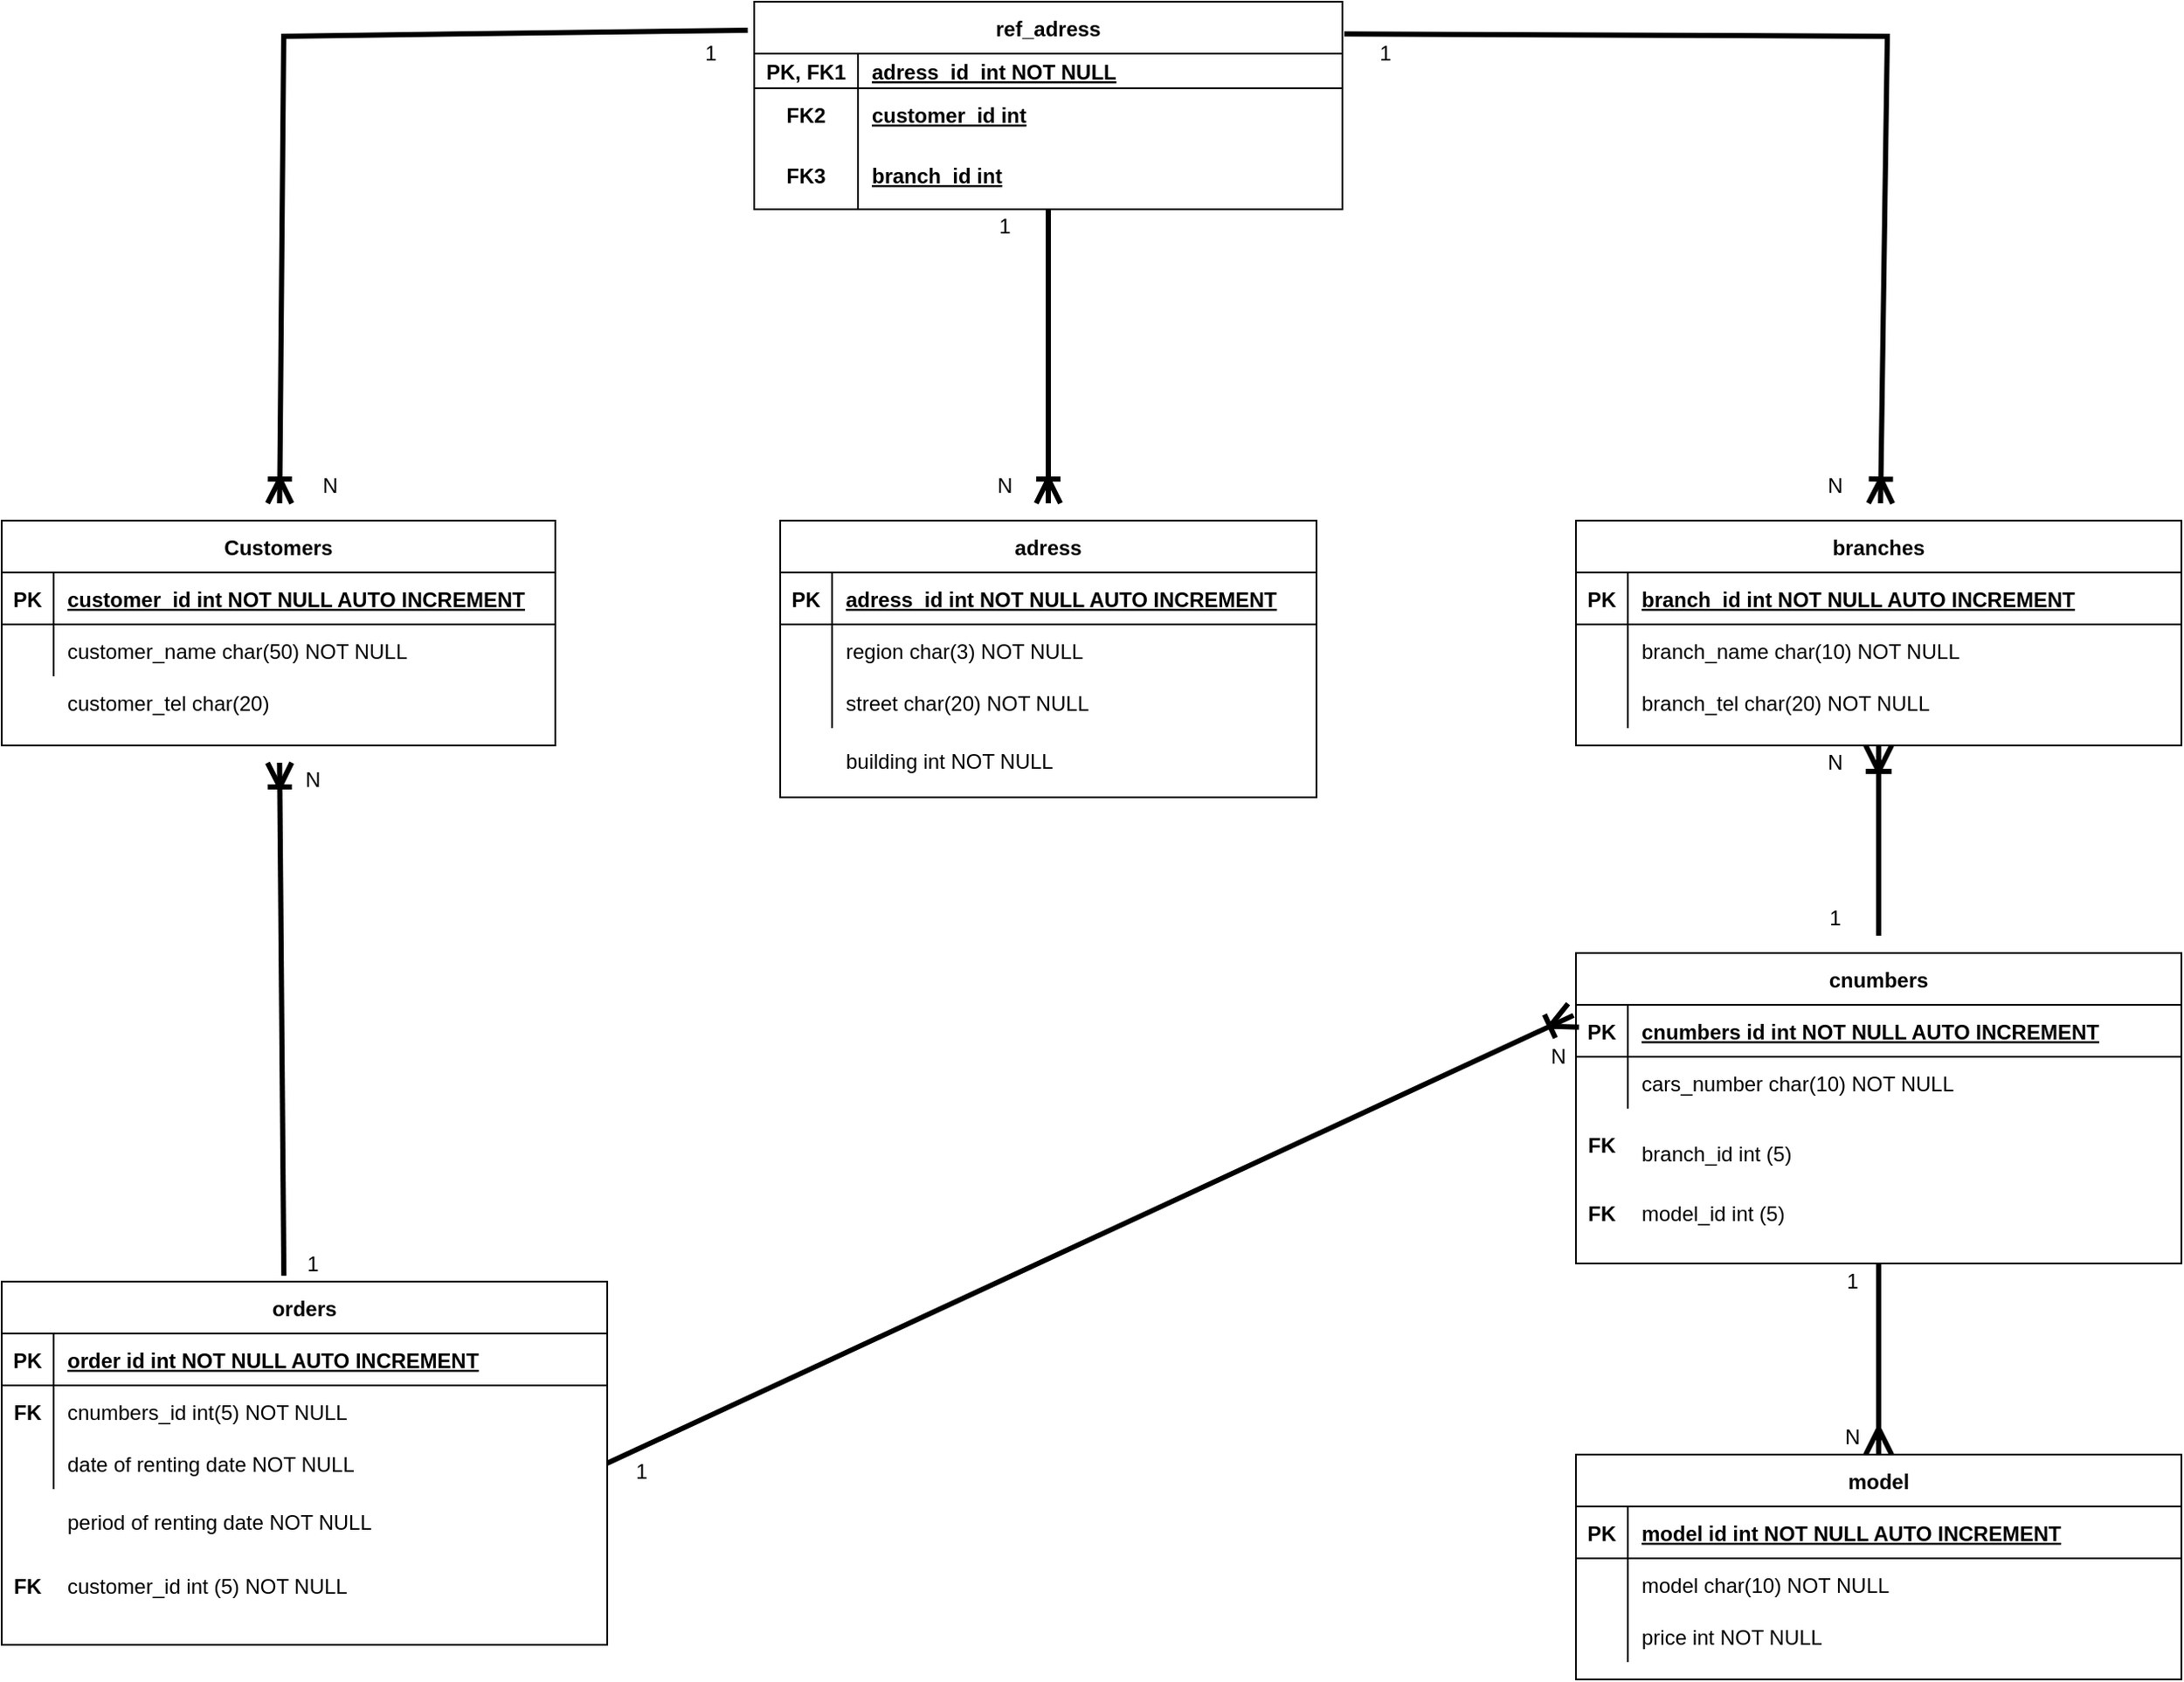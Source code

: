 <mxfile version="14.7.4" type="device"><diagram id="R2lEEEUBdFMjLlhIrx00" name="Page-1"><mxGraphModel dx="1350" dy="774" grid="1" gridSize="10" guides="1" tooltips="1" connect="1" arrows="1" fold="1" page="1" pageScale="1" pageWidth="850" pageHeight="1100" math="0" shadow="0" extFonts="Permanent Marker^https://fonts.googleapis.com/css?family=Permanent+Marker"><root><mxCell id="0"/><mxCell id="1" parent="0"/><mxCell id="mxpgpZhdHgngCOG5kYPf-94" style="edgeStyle=none;rounded=0;jumpSize=9;orthogonalLoop=1;jettySize=auto;html=1;entryX=1.003;entryY=0.155;entryDx=0;entryDy=0;startArrow=ERoneToMany;startFill=0;endArrow=none;endFill=0;startSize=10;endSize=11;sourcePerimeterSpacing=10;targetPerimeterSpacing=10;strokeWidth=3;entryPerimeter=0;" parent="1" source="C-vyLk0tnHw3VtMMgP7b-13" target="mxpgpZhdHgngCOG5kYPf-23" edge="1"><mxGeometry relative="1" as="geometry"><Array as="points"><mxPoint x="1200" y="50"/></Array></mxGeometry></mxCell><mxCell id="C-vyLk0tnHw3VtMMgP7b-13" value="branches" style="shape=table;startSize=30;container=1;collapsible=1;childLayout=tableLayout;fixedRows=1;rowLines=0;fontStyle=1;align=center;resizeLast=1;" parent="1" vertex="1"><mxGeometry x="1020" y="330" width="350" height="130" as="geometry"/></mxCell><mxCell id="C-vyLk0tnHw3VtMMgP7b-14" value="" style="shape=partialRectangle;collapsible=0;dropTarget=0;pointerEvents=0;fillColor=none;points=[[0,0.5],[1,0.5]];portConstraint=eastwest;top=0;left=0;right=0;bottom=1;" parent="C-vyLk0tnHw3VtMMgP7b-13" vertex="1"><mxGeometry y="30" width="350" height="30" as="geometry"/></mxCell><mxCell id="C-vyLk0tnHw3VtMMgP7b-15" value="PK" style="shape=partialRectangle;overflow=hidden;connectable=0;fillColor=none;top=0;left=0;bottom=0;right=0;fontStyle=1;" parent="C-vyLk0tnHw3VtMMgP7b-14" vertex="1"><mxGeometry width="30" height="30" as="geometry"/></mxCell><mxCell id="C-vyLk0tnHw3VtMMgP7b-16" value="branch_id int NOT NULL AUTO INCREMENT" style="shape=partialRectangle;overflow=hidden;connectable=0;fillColor=none;top=0;left=0;bottom=0;right=0;align=left;spacingLeft=6;fontStyle=5;" parent="C-vyLk0tnHw3VtMMgP7b-14" vertex="1"><mxGeometry x="30" width="320" height="30" as="geometry"/></mxCell><mxCell id="C-vyLk0tnHw3VtMMgP7b-17" value="" style="shape=partialRectangle;collapsible=0;dropTarget=0;pointerEvents=0;fillColor=none;points=[[0,0.5],[1,0.5]];portConstraint=eastwest;top=0;left=0;right=0;bottom=0;" parent="C-vyLk0tnHw3VtMMgP7b-13" vertex="1"><mxGeometry y="60" width="350" height="30" as="geometry"/></mxCell><mxCell id="C-vyLk0tnHw3VtMMgP7b-18" value="" style="shape=partialRectangle;overflow=hidden;connectable=0;fillColor=none;top=0;left=0;bottom=0;right=0;" parent="C-vyLk0tnHw3VtMMgP7b-17" vertex="1"><mxGeometry width="30" height="30" as="geometry"/></mxCell><mxCell id="C-vyLk0tnHw3VtMMgP7b-19" value="branch_name char(10) NOT NULL" style="shape=partialRectangle;overflow=hidden;connectable=0;fillColor=none;top=0;left=0;bottom=0;right=0;align=left;spacingLeft=6;" parent="C-vyLk0tnHw3VtMMgP7b-17" vertex="1"><mxGeometry x="30" width="320" height="30" as="geometry"/></mxCell><mxCell id="C-vyLk0tnHw3VtMMgP7b-20" value="" style="shape=partialRectangle;collapsible=0;dropTarget=0;pointerEvents=0;fillColor=none;points=[[0,0.5],[1,0.5]];portConstraint=eastwest;top=0;left=0;right=0;bottom=0;" parent="C-vyLk0tnHw3VtMMgP7b-13" vertex="1"><mxGeometry y="90" width="350" height="30" as="geometry"/></mxCell><mxCell id="C-vyLk0tnHw3VtMMgP7b-21" value="" style="shape=partialRectangle;overflow=hidden;connectable=0;fillColor=none;top=0;left=0;bottom=0;right=0;" parent="C-vyLk0tnHw3VtMMgP7b-20" vertex="1"><mxGeometry width="30" height="30" as="geometry"/></mxCell><mxCell id="C-vyLk0tnHw3VtMMgP7b-22" value="branch_tel char(20) NOT NULL" style="shape=partialRectangle;overflow=hidden;connectable=0;fillColor=none;top=0;left=0;bottom=0;right=0;align=left;spacingLeft=6;" parent="C-vyLk0tnHw3VtMMgP7b-20" vertex="1"><mxGeometry x="30" width="320" height="30" as="geometry"/></mxCell><mxCell id="mxpgpZhdHgngCOG5kYPf-23" value="ref_adress" style="shape=table;startSize=30;container=1;collapsible=1;childLayout=tableLayout;fixedRows=1;rowLines=0;fontStyle=1;align=center;resizeLast=1;" parent="1" vertex="1"><mxGeometry x="545" y="30" width="340" height="120" as="geometry"/></mxCell><mxCell id="mxpgpZhdHgngCOG5kYPf-27" value="" style="shape=partialRectangle;collapsible=0;dropTarget=0;pointerEvents=0;fillColor=none;top=0;left=0;bottom=1;right=0;points=[[0,0.5],[1,0.5]];portConstraint=eastwest;" parent="mxpgpZhdHgngCOG5kYPf-23" vertex="1"><mxGeometry y="30" width="340" height="20" as="geometry"/></mxCell><mxCell id="mxpgpZhdHgngCOG5kYPf-28" value="PK, FK1" style="shape=partialRectangle;connectable=0;fillColor=none;top=0;left=0;bottom=0;right=0;fontStyle=1;overflow=hidden;" parent="mxpgpZhdHgngCOG5kYPf-27" vertex="1"><mxGeometry width="60" height="20" as="geometry"/></mxCell><mxCell id="mxpgpZhdHgngCOG5kYPf-29" value="adress_id  int NOT NULL" style="shape=partialRectangle;connectable=0;fillColor=none;top=0;left=0;bottom=0;right=0;align=left;spacingLeft=6;fontStyle=5;overflow=hidden;" parent="mxpgpZhdHgngCOG5kYPf-27" vertex="1"><mxGeometry x="60" width="280" height="20" as="geometry"/></mxCell><mxCell id="mxpgpZhdHgngCOG5kYPf-24" value="" style="shape=partialRectangle;collapsible=0;dropTarget=0;pointerEvents=0;fillColor=none;top=0;left=0;bottom=0;right=0;points=[[0,0.5],[1,0.5]];portConstraint=eastwest;" parent="mxpgpZhdHgngCOG5kYPf-23" vertex="1"><mxGeometry y="50" width="340" height="30" as="geometry"/></mxCell><mxCell id="mxpgpZhdHgngCOG5kYPf-25" value="FK2" style="shape=partialRectangle;connectable=0;fillColor=none;top=0;left=0;bottom=0;right=0;fontStyle=1;overflow=hidden;" parent="mxpgpZhdHgngCOG5kYPf-24" vertex="1"><mxGeometry width="60" height="30" as="geometry"/></mxCell><mxCell id="mxpgpZhdHgngCOG5kYPf-26" value="customer_id int" style="shape=partialRectangle;connectable=0;fillColor=none;top=0;left=0;bottom=0;right=0;align=left;spacingLeft=6;fontStyle=5;overflow=hidden;" parent="mxpgpZhdHgngCOG5kYPf-24" vertex="1"><mxGeometry x="60" width="280" height="30" as="geometry"/></mxCell><mxCell id="mxpgpZhdHgngCOG5kYPf-33" value="" style="shape=partialRectangle;collapsible=0;dropTarget=0;pointerEvents=0;fillColor=none;top=0;left=0;bottom=0;right=0;points=[[0,0.5],[1,0.5]];portConstraint=eastwest;" parent="mxpgpZhdHgngCOG5kYPf-23" vertex="1"><mxGeometry y="80" width="340" height="40" as="geometry"/></mxCell><mxCell id="mxpgpZhdHgngCOG5kYPf-34" value="FK3" style="shape=partialRectangle;connectable=0;fillColor=none;top=0;left=0;bottom=0;right=0;editable=1;overflow=hidden;fontStyle=1" parent="mxpgpZhdHgngCOG5kYPf-33" vertex="1"><mxGeometry width="60" height="40" as="geometry"/></mxCell><mxCell id="mxpgpZhdHgngCOG5kYPf-35" value="branch_id int" style="shape=partialRectangle;connectable=0;fillColor=none;top=0;left=0;bottom=0;right=0;align=left;spacingLeft=6;overflow=hidden;fontStyle=5" parent="mxpgpZhdHgngCOG5kYPf-33" vertex="1"><mxGeometry x="60" width="280" height="40" as="geometry"/></mxCell><mxCell id="mxpgpZhdHgngCOG5kYPf-39" value="" style="group" parent="1" vertex="1" connectable="0"><mxGeometry x="110" y="330" width="320" height="130" as="geometry"/></mxCell><mxCell id="C-vyLk0tnHw3VtMMgP7b-23" value="Customers" style="shape=table;startSize=30;container=1;collapsible=1;childLayout=tableLayout;fixedRows=1;rowLines=0;fontStyle=1;align=center;resizeLast=1;" parent="mxpgpZhdHgngCOG5kYPf-39" vertex="1"><mxGeometry width="320" height="130" as="geometry"/></mxCell><mxCell id="C-vyLk0tnHw3VtMMgP7b-24" value="" style="shape=partialRectangle;collapsible=0;dropTarget=0;pointerEvents=0;fillColor=none;points=[[0,0.5],[1,0.5]];portConstraint=eastwest;top=0;left=0;right=0;bottom=1;" parent="C-vyLk0tnHw3VtMMgP7b-23" vertex="1"><mxGeometry y="30" width="320" height="30" as="geometry"/></mxCell><mxCell id="C-vyLk0tnHw3VtMMgP7b-25" value="PK" style="shape=partialRectangle;overflow=hidden;connectable=0;fillColor=none;top=0;left=0;bottom=0;right=0;fontStyle=1;" parent="C-vyLk0tnHw3VtMMgP7b-24" vertex="1"><mxGeometry width="30" height="30" as="geometry"/></mxCell><mxCell id="C-vyLk0tnHw3VtMMgP7b-26" value="customer_id int NOT NULL AUTO INCREMENT" style="shape=partialRectangle;overflow=hidden;connectable=0;fillColor=none;top=0;left=0;bottom=0;right=0;align=left;spacingLeft=6;fontStyle=5;" parent="C-vyLk0tnHw3VtMMgP7b-24" vertex="1"><mxGeometry x="30" width="290" height="30" as="geometry"/></mxCell><mxCell id="C-vyLk0tnHw3VtMMgP7b-27" value="" style="shape=partialRectangle;collapsible=0;dropTarget=0;pointerEvents=0;fillColor=none;points=[[0,0.5],[1,0.5]];portConstraint=eastwest;top=0;left=0;right=0;bottom=0;" parent="C-vyLk0tnHw3VtMMgP7b-23" vertex="1"><mxGeometry y="60" width="320" height="30" as="geometry"/></mxCell><mxCell id="C-vyLk0tnHw3VtMMgP7b-28" value="" style="shape=partialRectangle;overflow=hidden;connectable=0;fillColor=none;top=0;left=0;bottom=0;right=0;" parent="C-vyLk0tnHw3VtMMgP7b-27" vertex="1"><mxGeometry width="30" height="30" as="geometry"/></mxCell><mxCell id="C-vyLk0tnHw3VtMMgP7b-29" value="customer_name char(50) NOT NULL" style="shape=partialRectangle;overflow=hidden;connectable=0;fillColor=none;top=0;left=0;bottom=0;right=0;align=left;spacingLeft=6;" parent="C-vyLk0tnHw3VtMMgP7b-27" vertex="1"><mxGeometry x="30" width="290" height="30" as="geometry"/></mxCell><mxCell id="mxpgpZhdHgngCOG5kYPf-4" value="" style="shape=partialRectangle;collapsible=0;dropTarget=0;pointerEvents=0;fillColor=none;points=[[0,0.5],[1,0.5]];portConstraint=eastwest;top=0;left=0;right=0;bottom=0;" parent="mxpgpZhdHgngCOG5kYPf-39" vertex="1"><mxGeometry y="90" width="320" height="30" as="geometry"/></mxCell><mxCell id="mxpgpZhdHgngCOG5kYPf-5" value="" style="shape=partialRectangle;overflow=hidden;connectable=0;fillColor=none;top=0;left=0;bottom=0;right=0;" parent="mxpgpZhdHgngCOG5kYPf-4" vertex="1"><mxGeometry width="30" height="30" as="geometry"/></mxCell><mxCell id="mxpgpZhdHgngCOG5kYPf-6" value="customer_tel char(20)" style="shape=partialRectangle;overflow=hidden;connectable=0;fillColor=none;top=0;left=0;bottom=0;right=0;align=left;spacingLeft=6;" parent="mxpgpZhdHgngCOG5kYPf-4" vertex="1"><mxGeometry x="30" width="290" height="30" as="geometry"/></mxCell><mxCell id="mxpgpZhdHgngCOG5kYPf-40" value="model" style="shape=table;startSize=30;container=1;collapsible=1;childLayout=tableLayout;fixedRows=1;rowLines=0;fontStyle=1;align=center;resizeLast=1;" parent="1" vertex="1"><mxGeometry x="1020" y="870" width="350" height="130" as="geometry"/></mxCell><mxCell id="mxpgpZhdHgngCOG5kYPf-41" value="" style="shape=partialRectangle;collapsible=0;dropTarget=0;pointerEvents=0;fillColor=none;points=[[0,0.5],[1,0.5]];portConstraint=eastwest;top=0;left=0;right=0;bottom=1;" parent="mxpgpZhdHgngCOG5kYPf-40" vertex="1"><mxGeometry y="30" width="350" height="30" as="geometry"/></mxCell><mxCell id="mxpgpZhdHgngCOG5kYPf-42" value="PK" style="shape=partialRectangle;overflow=hidden;connectable=0;fillColor=none;top=0;left=0;bottom=0;right=0;fontStyle=1;" parent="mxpgpZhdHgngCOG5kYPf-41" vertex="1"><mxGeometry width="30" height="30" as="geometry"/></mxCell><mxCell id="mxpgpZhdHgngCOG5kYPf-43" value="model id int NOT NULL AUTO INCREMENT" style="shape=partialRectangle;overflow=hidden;connectable=0;fillColor=none;top=0;left=0;bottom=0;right=0;align=left;spacingLeft=6;fontStyle=5;" parent="mxpgpZhdHgngCOG5kYPf-41" vertex="1"><mxGeometry x="30" width="320" height="30" as="geometry"/></mxCell><mxCell id="mxpgpZhdHgngCOG5kYPf-44" value="" style="shape=partialRectangle;collapsible=0;dropTarget=0;pointerEvents=0;fillColor=none;points=[[0,0.5],[1,0.5]];portConstraint=eastwest;top=0;left=0;right=0;bottom=0;" parent="mxpgpZhdHgngCOG5kYPf-40" vertex="1"><mxGeometry y="60" width="350" height="30" as="geometry"/></mxCell><mxCell id="mxpgpZhdHgngCOG5kYPf-45" value="" style="shape=partialRectangle;overflow=hidden;connectable=0;fillColor=none;top=0;left=0;bottom=0;right=0;" parent="mxpgpZhdHgngCOG5kYPf-44" vertex="1"><mxGeometry width="30" height="30" as="geometry"/></mxCell><mxCell id="mxpgpZhdHgngCOG5kYPf-46" value="model char(10) NOT NULL" style="shape=partialRectangle;overflow=hidden;connectable=0;fillColor=none;top=0;left=0;bottom=0;right=0;align=left;spacingLeft=6;" parent="mxpgpZhdHgngCOG5kYPf-44" vertex="1"><mxGeometry x="30" width="320" height="30" as="geometry"/></mxCell><mxCell id="mxpgpZhdHgngCOG5kYPf-47" value="" style="shape=partialRectangle;collapsible=0;dropTarget=0;pointerEvents=0;fillColor=none;points=[[0,0.5],[1,0.5]];portConstraint=eastwest;top=0;left=0;right=0;bottom=0;" parent="mxpgpZhdHgngCOG5kYPf-40" vertex="1"><mxGeometry y="90" width="350" height="30" as="geometry"/></mxCell><mxCell id="mxpgpZhdHgngCOG5kYPf-48" value="" style="shape=partialRectangle;overflow=hidden;connectable=0;fillColor=none;top=0;left=0;bottom=0;right=0;" parent="mxpgpZhdHgngCOG5kYPf-47" vertex="1"><mxGeometry width="30" height="30" as="geometry"/></mxCell><mxCell id="mxpgpZhdHgngCOG5kYPf-49" value="price int NOT NULL" style="shape=partialRectangle;overflow=hidden;connectable=0;fillColor=none;top=0;left=0;bottom=0;right=0;align=left;spacingLeft=6;" parent="mxpgpZhdHgngCOG5kYPf-47" vertex="1"><mxGeometry x="30" width="320" height="30" as="geometry"/></mxCell><mxCell id="mxpgpZhdHgngCOG5kYPf-66" value="" style="group" parent="1" vertex="1" connectable="0"><mxGeometry x="560" y="330" width="310" height="230" as="geometry"/></mxCell><mxCell id="mxpgpZhdHgngCOG5kYPf-67" value="" style="group" parent="mxpgpZhdHgngCOG5kYPf-66" vertex="1" connectable="0"><mxGeometry width="310" height="230" as="geometry"/></mxCell><mxCell id="mxpgpZhdHgngCOG5kYPf-68" value="adress" style="shape=table;startSize=30;container=1;collapsible=1;childLayout=tableLayout;fixedRows=1;rowLines=0;fontStyle=1;align=center;resizeLast=1;" parent="mxpgpZhdHgngCOG5kYPf-67" vertex="1"><mxGeometry width="310" height="160" as="geometry"/></mxCell><mxCell id="mxpgpZhdHgngCOG5kYPf-69" value="" style="shape=partialRectangle;collapsible=0;dropTarget=0;pointerEvents=0;fillColor=none;points=[[0,0.5],[1,0.5]];portConstraint=eastwest;top=0;left=0;right=0;bottom=1;" parent="mxpgpZhdHgngCOG5kYPf-68" vertex="1"><mxGeometry y="30" width="310" height="30" as="geometry"/></mxCell><mxCell id="mxpgpZhdHgngCOG5kYPf-70" value="PK" style="shape=partialRectangle;overflow=hidden;connectable=0;fillColor=none;top=0;left=0;bottom=0;right=0;fontStyle=1;" parent="mxpgpZhdHgngCOG5kYPf-69" vertex="1"><mxGeometry width="30" height="30" as="geometry"/></mxCell><mxCell id="mxpgpZhdHgngCOG5kYPf-71" value="adress_id int NOT NULL AUTO INCREMENT" style="shape=partialRectangle;overflow=hidden;connectable=0;fillColor=none;top=0;left=0;bottom=0;right=0;align=left;spacingLeft=6;fontStyle=5;" parent="mxpgpZhdHgngCOG5kYPf-69" vertex="1"><mxGeometry x="30" width="280" height="30" as="geometry"/></mxCell><mxCell id="mxpgpZhdHgngCOG5kYPf-72" value="" style="shape=partialRectangle;collapsible=0;dropTarget=0;pointerEvents=0;fillColor=none;points=[[0,0.5],[1,0.5]];portConstraint=eastwest;top=0;left=0;right=0;bottom=0;" parent="mxpgpZhdHgngCOG5kYPf-68" vertex="1"><mxGeometry y="60" width="310" height="30" as="geometry"/></mxCell><mxCell id="mxpgpZhdHgngCOG5kYPf-73" value="" style="shape=partialRectangle;overflow=hidden;connectable=0;fillColor=none;top=0;left=0;bottom=0;right=0;" parent="mxpgpZhdHgngCOG5kYPf-72" vertex="1"><mxGeometry width="30" height="30" as="geometry"/></mxCell><mxCell id="mxpgpZhdHgngCOG5kYPf-74" value="region char(3) NOT NULL" style="shape=partialRectangle;overflow=hidden;connectable=0;fillColor=none;top=0;left=0;bottom=0;right=0;align=left;spacingLeft=6;" parent="mxpgpZhdHgngCOG5kYPf-72" vertex="1"><mxGeometry x="30" width="280" height="30" as="geometry"/></mxCell><mxCell id="mxpgpZhdHgngCOG5kYPf-75" value="" style="shape=partialRectangle;collapsible=0;dropTarget=0;pointerEvents=0;fillColor=none;points=[[0,0.5],[1,0.5]];portConstraint=eastwest;top=0;left=0;right=0;bottom=0;" parent="mxpgpZhdHgngCOG5kYPf-68" vertex="1"><mxGeometry y="90" width="310" height="30" as="geometry"/></mxCell><mxCell id="mxpgpZhdHgngCOG5kYPf-76" value="" style="shape=partialRectangle;overflow=hidden;connectable=0;fillColor=none;top=0;left=0;bottom=0;right=0;" parent="mxpgpZhdHgngCOG5kYPf-75" vertex="1"><mxGeometry width="30" height="30" as="geometry"/></mxCell><mxCell id="mxpgpZhdHgngCOG5kYPf-77" value="street char(20) NOT NULL" style="shape=partialRectangle;overflow=hidden;connectable=0;fillColor=none;top=0;left=0;bottom=0;right=0;align=left;spacingLeft=6;" parent="mxpgpZhdHgngCOG5kYPf-75" vertex="1"><mxGeometry x="30" width="280" height="30" as="geometry"/></mxCell><mxCell id="mxpgpZhdHgngCOG5kYPf-78" value="building int NOT NULL" style="shape=partialRectangle;overflow=hidden;connectable=0;fillColor=none;top=0;left=0;bottom=0;right=0;align=left;spacingLeft=6;" parent="mxpgpZhdHgngCOG5kYPf-67" vertex="1"><mxGeometry x="30" y="121.455" width="280" height="34.5" as="geometry"/></mxCell><mxCell id="mxpgpZhdHgngCOG5kYPf-83" value="" style="group" parent="1" vertex="1" connectable="0"><mxGeometry x="1020" y="580" width="350" height="290" as="geometry"/></mxCell><mxCell id="mxpgpZhdHgngCOG5kYPf-111" value="" style="group" parent="mxpgpZhdHgngCOG5kYPf-83" vertex="1" connectable="0"><mxGeometry width="350" height="248.571" as="geometry"/></mxCell><mxCell id="mxpgpZhdHgngCOG5kYPf-117" value="" style="group" parent="mxpgpZhdHgngCOG5kYPf-111" vertex="1" connectable="0"><mxGeometry width="350" height="179.524" as="geometry"/></mxCell><mxCell id="mxpgpZhdHgngCOG5kYPf-50" value="cnumbers" style="shape=table;startSize=30;container=1;collapsible=1;childLayout=tableLayout;fixedRows=1;rowLines=0;fontStyle=1;align=center;resizeLast=1;" parent="mxpgpZhdHgngCOG5kYPf-117" vertex="1"><mxGeometry width="350" height="179.524" as="geometry"/></mxCell><mxCell id="mxpgpZhdHgngCOG5kYPf-51" value="" style="shape=partialRectangle;collapsible=0;dropTarget=0;pointerEvents=0;fillColor=none;points=[[0,0.5],[1,0.5]];portConstraint=eastwest;top=0;left=0;right=0;bottom=1;" parent="mxpgpZhdHgngCOG5kYPf-50" vertex="1"><mxGeometry y="30" width="350" height="30" as="geometry"/></mxCell><mxCell id="mxpgpZhdHgngCOG5kYPf-52" value="PK" style="shape=partialRectangle;overflow=hidden;connectable=0;fillColor=none;top=0;left=0;bottom=0;right=0;fontStyle=1;" parent="mxpgpZhdHgngCOG5kYPf-51" vertex="1"><mxGeometry width="30" height="30" as="geometry"/></mxCell><mxCell id="mxpgpZhdHgngCOG5kYPf-53" value="cnumbers id int NOT NULL AUTO INCREMENT" style="shape=partialRectangle;overflow=hidden;connectable=0;fillColor=none;top=0;left=0;bottom=0;right=0;align=left;spacingLeft=6;fontStyle=5;" parent="mxpgpZhdHgngCOG5kYPf-51" vertex="1"><mxGeometry x="30" width="320" height="30" as="geometry"/></mxCell><mxCell id="mxpgpZhdHgngCOG5kYPf-54" value="" style="shape=partialRectangle;collapsible=0;dropTarget=0;pointerEvents=0;fillColor=none;points=[[0,0.5],[1,0.5]];portConstraint=eastwest;top=0;left=0;right=0;bottom=0;" parent="mxpgpZhdHgngCOG5kYPf-50" vertex="1"><mxGeometry y="60" width="350" height="30" as="geometry"/></mxCell><mxCell id="mxpgpZhdHgngCOG5kYPf-55" value="" style="shape=partialRectangle;overflow=hidden;connectable=0;fillColor=none;top=0;left=0;bottom=0;right=0;" parent="mxpgpZhdHgngCOG5kYPf-54" vertex="1"><mxGeometry width="30" height="30" as="geometry"/></mxCell><mxCell id="mxpgpZhdHgngCOG5kYPf-56" value="cars_number char(10) NOT NULL" style="shape=partialRectangle;overflow=hidden;connectable=0;fillColor=none;top=0;left=0;bottom=0;right=0;align=left;spacingLeft=6;" parent="mxpgpZhdHgngCOG5kYPf-54" vertex="1"><mxGeometry x="30" width="320" height="30" as="geometry"/></mxCell><mxCell id="mxpgpZhdHgngCOG5kYPf-84" value="model_id int (5)" style="shape=partialRectangle;overflow=hidden;connectable=0;fillColor=none;top=0;left=0;bottom=0;right=0;align=left;spacingLeft=6;fontStyle=0" parent="mxpgpZhdHgngCOG5kYPf-117" vertex="1"><mxGeometry x="30" y="124.279" width="320" height="51.176" as="geometry"/></mxCell><mxCell id="mxpgpZhdHgngCOG5kYPf-85" value="FK" style="shape=partialRectangle;overflow=hidden;connectable=0;fillColor=none;top=0;left=0;bottom=0;right=0;fontStyle=1;" parent="mxpgpZhdHgngCOG5kYPf-117" vertex="1"><mxGeometry y="129.147" width="30" height="41.429" as="geometry"/></mxCell><mxCell id="mxpgpZhdHgngCOG5kYPf-116" value="FK" style="shape=partialRectangle;overflow=hidden;connectable=0;fillColor=none;top=0;left=0;bottom=0;right=0;fontStyle=1;" parent="mxpgpZhdHgngCOG5kYPf-117" vertex="1"><mxGeometry y="89.997" width="30" height="41.429" as="geometry"/></mxCell><mxCell id="dCTzSKe0vLvAwqFQzxUb-8" value="1" style="text;html=1;strokeColor=none;fillColor=none;align=center;verticalAlign=middle;whiteSpace=wrap;rounded=0;" vertex="1" parent="mxpgpZhdHgngCOG5kYPf-111"><mxGeometry x="140" y="179.52" width="40" height="20" as="geometry"/></mxCell><mxCell id="dCTzSKe0vLvAwqFQzxUb-17" value="N" style="text;html=1;strokeColor=none;fillColor=none;align=center;verticalAlign=middle;whiteSpace=wrap;rounded=0;" vertex="1" parent="mxpgpZhdHgngCOG5kYPf-83"><mxGeometry x="140" y="270" width="40" height="20" as="geometry"/></mxCell><mxCell id="mxpgpZhdHgngCOG5kYPf-92" style="edgeStyle=none;rounded=0;jumpSize=9;orthogonalLoop=1;jettySize=auto;html=1;startArrow=ERoneToMany;startFill=0;endArrow=none;endFill=0;startSize=10;endSize=11;sourcePerimeterSpacing=10;targetPerimeterSpacing=10;strokeWidth=3;entryX=-0.011;entryY=0.137;entryDx=0;entryDy=0;entryPerimeter=0;" parent="1" source="C-vyLk0tnHw3VtMMgP7b-23" target="mxpgpZhdHgngCOG5kYPf-23" edge="1"><mxGeometry relative="1" as="geometry"><mxPoint x="540" y="50" as="targetPoint"/><Array as="points"><mxPoint x="273" y="50"/></Array></mxGeometry></mxCell><mxCell id="mxpgpZhdHgngCOG5kYPf-93" style="edgeStyle=none;rounded=0;jumpSize=9;orthogonalLoop=1;jettySize=auto;html=1;entryX=0.5;entryY=1;entryDx=0;entryDy=0;startArrow=ERoneToMany;startFill=0;endArrow=none;endFill=0;startSize=10;endSize=11;sourcePerimeterSpacing=10;targetPerimeterSpacing=10;strokeWidth=3;" parent="1" source="mxpgpZhdHgngCOG5kYPf-68" target="mxpgpZhdHgngCOG5kYPf-23" edge="1"><mxGeometry relative="1" as="geometry"/></mxCell><mxCell id="mxpgpZhdHgngCOG5kYPf-97" value="" style="group" parent="1" vertex="1" connectable="0"><mxGeometry x="110" y="770" width="350" height="210" as="geometry"/></mxCell><mxCell id="mxpgpZhdHgngCOG5kYPf-98" value="orders" style="shape=table;startSize=30;container=1;collapsible=1;childLayout=tableLayout;fixedRows=1;rowLines=0;fontStyle=1;align=center;resizeLast=1;" parent="mxpgpZhdHgngCOG5kYPf-97" vertex="1"><mxGeometry width="350" height="210" as="geometry"/></mxCell><mxCell id="mxpgpZhdHgngCOG5kYPf-99" value="" style="shape=partialRectangle;collapsible=0;dropTarget=0;pointerEvents=0;fillColor=none;points=[[0,0.5],[1,0.5]];portConstraint=eastwest;top=0;left=0;right=0;bottom=1;" parent="mxpgpZhdHgngCOG5kYPf-98" vertex="1"><mxGeometry y="30" width="350" height="30" as="geometry"/></mxCell><mxCell id="mxpgpZhdHgngCOG5kYPf-100" value="PK" style="shape=partialRectangle;overflow=hidden;connectable=0;fillColor=none;top=0;left=0;bottom=0;right=0;fontStyle=1;" parent="mxpgpZhdHgngCOG5kYPf-99" vertex="1"><mxGeometry width="30" height="30" as="geometry"/></mxCell><mxCell id="mxpgpZhdHgngCOG5kYPf-101" value="order id int NOT NULL AUTO INCREMENT" style="shape=partialRectangle;overflow=hidden;connectable=0;fillColor=none;top=0;left=0;bottom=0;right=0;align=left;spacingLeft=6;fontStyle=5;" parent="mxpgpZhdHgngCOG5kYPf-99" vertex="1"><mxGeometry x="30" width="320" height="30" as="geometry"/></mxCell><mxCell id="mxpgpZhdHgngCOG5kYPf-102" value="" style="shape=partialRectangle;collapsible=0;dropTarget=0;pointerEvents=0;fillColor=none;points=[[0,0.5],[1,0.5]];portConstraint=eastwest;top=0;left=0;right=0;bottom=0;" parent="mxpgpZhdHgngCOG5kYPf-98" vertex="1"><mxGeometry y="60" width="350" height="30" as="geometry"/></mxCell><mxCell id="mxpgpZhdHgngCOG5kYPf-103" value="" style="shape=partialRectangle;overflow=hidden;connectable=0;fillColor=none;top=0;left=0;bottom=0;right=0;" parent="mxpgpZhdHgngCOG5kYPf-102" vertex="1"><mxGeometry width="30" height="30" as="geometry"/></mxCell><mxCell id="mxpgpZhdHgngCOG5kYPf-104" value="cnumbers_id int(5) NOT NULL " style="shape=partialRectangle;overflow=hidden;connectable=0;fillColor=none;top=0;left=0;bottom=0;right=0;align=left;spacingLeft=6;" parent="mxpgpZhdHgngCOG5kYPf-102" vertex="1"><mxGeometry x="30" width="320" height="30" as="geometry"/></mxCell><mxCell id="mxpgpZhdHgngCOG5kYPf-105" value="" style="shape=partialRectangle;collapsible=0;dropTarget=0;pointerEvents=0;fillColor=none;points=[[0,0.5],[1,0.5]];portConstraint=eastwest;top=0;left=0;right=0;bottom=0;" parent="mxpgpZhdHgngCOG5kYPf-98" vertex="1"><mxGeometry y="90" width="350" height="30" as="geometry"/></mxCell><mxCell id="mxpgpZhdHgngCOG5kYPf-106" value="" style="shape=partialRectangle;overflow=hidden;connectable=0;fillColor=none;top=0;left=0;bottom=0;right=0;" parent="mxpgpZhdHgngCOG5kYPf-105" vertex="1"><mxGeometry width="30" height="30" as="geometry"/></mxCell><mxCell id="mxpgpZhdHgngCOG5kYPf-107" value="date of renting date NOT NULL" style="shape=partialRectangle;overflow=hidden;connectable=0;fillColor=none;top=0;left=0;bottom=0;right=0;align=left;spacingLeft=6;fontStyle=0" parent="mxpgpZhdHgngCOG5kYPf-105" vertex="1"><mxGeometry x="30" width="320" height="30" as="geometry"/></mxCell><mxCell id="mxpgpZhdHgngCOG5kYPf-108" value="period of renting date NOT NULL" style="shape=partialRectangle;overflow=hidden;connectable=0;fillColor=none;top=0;left=0;bottom=0;right=0;align=left;spacingLeft=6;fontStyle=0" parent="mxpgpZhdHgngCOG5kYPf-97" vertex="1"><mxGeometry x="30" y="119.995" width="320" height="37.059" as="geometry"/></mxCell><mxCell id="mxpgpZhdHgngCOG5kYPf-109" value="customer_id int (5) NOT NULL" style="shape=partialRectangle;overflow=hidden;connectable=0;fillColor=none;top=0;left=0;bottom=0;right=0;align=left;spacingLeft=6;fontStyle=0" parent="mxpgpZhdHgngCOG5kYPf-97" vertex="1"><mxGeometry x="30" y="157.055" width="320" height="37.059" as="geometry"/></mxCell><mxCell id="mxpgpZhdHgngCOG5kYPf-110" value="FK" style="shape=partialRectangle;overflow=hidden;connectable=0;fillColor=none;top=0;left=0;bottom=0;right=0;fontStyle=1;" parent="mxpgpZhdHgngCOG5kYPf-97" vertex="1"><mxGeometry y="60.0" width="30" height="30" as="geometry"/></mxCell><mxCell id="mxpgpZhdHgngCOG5kYPf-112" value="FK" style="shape=partialRectangle;overflow=hidden;connectable=0;fillColor=none;top=0;left=0;bottom=0;right=0;fontStyle=1;" parent="mxpgpZhdHgngCOG5kYPf-97" vertex="1"><mxGeometry y="160.58" width="30" height="30" as="geometry"/></mxCell><mxCell id="mxpgpZhdHgngCOG5kYPf-113" style="edgeStyle=none;rounded=0;jumpSize=9;orthogonalLoop=1;jettySize=auto;html=1;entryX=0.466;entryY=-0.016;entryDx=0;entryDy=0;entryPerimeter=0;startArrow=ERoneToMany;startFill=0;endArrow=none;endFill=0;startSize=10;endSize=11;sourcePerimeterSpacing=10;targetPerimeterSpacing=10;strokeWidth=3;" parent="1" source="C-vyLk0tnHw3VtMMgP7b-23" target="mxpgpZhdHgngCOG5kYPf-98" edge="1"><mxGeometry relative="1" as="geometry"/></mxCell><mxCell id="mxpgpZhdHgngCOG5kYPf-114" style="edgeStyle=none;rounded=0;jumpSize=9;orthogonalLoop=1;jettySize=auto;html=1;entryX=-0.004;entryY=0.202;entryDx=0;entryDy=0;entryPerimeter=0;startArrow=none;startFill=0;endArrow=ERoneToMany;endFill=0;startSize=10;endSize=11;sourcePerimeterSpacing=10;targetPerimeterSpacing=10;strokeWidth=3;exitX=1;exitY=0.5;exitDx=0;exitDy=0;" parent="1" source="mxpgpZhdHgngCOG5kYPf-105" target="mxpgpZhdHgngCOG5kYPf-51" edge="1"><mxGeometry relative="1" as="geometry"/></mxCell><mxCell id="mxpgpZhdHgngCOG5kYPf-115" value="branch_id int (5)" style="shape=partialRectangle;overflow=hidden;connectable=0;fillColor=none;top=0;left=0;bottom=0;right=0;align=left;spacingLeft=6;fontStyle=0" parent="1" vertex="1"><mxGeometry x="1050" y="669.999" width="320" height="51.176" as="geometry"/></mxCell><mxCell id="mxpgpZhdHgngCOG5kYPf-119" style="edgeStyle=none;rounded=0;jumpSize=9;orthogonalLoop=1;jettySize=auto;html=1;entryX=0.5;entryY=1;entryDx=0;entryDy=0;startArrow=none;startFill=0;endArrow=ERoneToMany;endFill=0;startSize=10;endSize=11;sourcePerimeterSpacing=10;targetPerimeterSpacing=10;strokeWidth=3;" parent="1" source="mxpgpZhdHgngCOG5kYPf-50" target="C-vyLk0tnHw3VtMMgP7b-13" edge="1"><mxGeometry relative="1" as="geometry"/></mxCell><mxCell id="mxpgpZhdHgngCOG5kYPf-121" style="edgeStyle=none;rounded=0;jumpSize=9;orthogonalLoop=1;jettySize=auto;html=1;exitX=0.5;exitY=1;exitDx=0;exitDy=0;entryX=0.5;entryY=0;entryDx=0;entryDy=0;startArrow=none;startFill=0;endArrow=ERmany;endFill=0;startSize=10;endSize=11;sourcePerimeterSpacing=10;targetPerimeterSpacing=10;strokeWidth=3;" parent="1" source="mxpgpZhdHgngCOG5kYPf-50" target="mxpgpZhdHgngCOG5kYPf-40" edge="1"><mxGeometry relative="1" as="geometry"/></mxCell><mxCell id="dCTzSKe0vLvAwqFQzxUb-3" value="1" style="text;html=1;strokeColor=none;fillColor=none;align=center;verticalAlign=middle;whiteSpace=wrap;rounded=0;" vertex="1" parent="1"><mxGeometry x="500" y="50" width="40" height="20" as="geometry"/></mxCell><mxCell id="dCTzSKe0vLvAwqFQzxUb-5" value="1" style="text;html=1;strokeColor=none;fillColor=none;align=center;verticalAlign=middle;whiteSpace=wrap;rounded=0;" vertex="1" parent="1"><mxGeometry x="670" y="150" width="40" height="20" as="geometry"/></mxCell><mxCell id="dCTzSKe0vLvAwqFQzxUb-6" value="1" style="text;html=1;strokeColor=none;fillColor=none;align=center;verticalAlign=middle;whiteSpace=wrap;rounded=0;" vertex="1" parent="1"><mxGeometry x="890" y="50" width="40" height="20" as="geometry"/></mxCell><mxCell id="dCTzSKe0vLvAwqFQzxUb-7" value="1" style="text;html=1;strokeColor=none;fillColor=none;align=center;verticalAlign=middle;whiteSpace=wrap;rounded=0;" vertex="1" parent="1"><mxGeometry x="1150" y="550" width="40" height="20" as="geometry"/></mxCell><mxCell id="dCTzSKe0vLvAwqFQzxUb-9" value="1" style="text;html=1;strokeColor=none;fillColor=none;align=center;verticalAlign=middle;whiteSpace=wrap;rounded=0;" vertex="1" parent="1"><mxGeometry x="460" y="870" width="40" height="20" as="geometry"/></mxCell><mxCell id="dCTzSKe0vLvAwqFQzxUb-10" value="1" style="text;html=1;strokeColor=none;fillColor=none;align=center;verticalAlign=middle;whiteSpace=wrap;rounded=0;" vertex="1" parent="1"><mxGeometry x="270" y="750" width="40" height="20" as="geometry"/></mxCell><mxCell id="dCTzSKe0vLvAwqFQzxUb-11" value="N" style="text;html=1;strokeColor=none;fillColor=none;align=center;verticalAlign=middle;whiteSpace=wrap;rounded=0;" vertex="1" parent="1"><mxGeometry x="280" y="300" width="40" height="20" as="geometry"/></mxCell><mxCell id="dCTzSKe0vLvAwqFQzxUb-12" value="N" style="text;html=1;strokeColor=none;fillColor=none;align=center;verticalAlign=middle;whiteSpace=wrap;rounded=0;" vertex="1" parent="1"><mxGeometry x="270" y="470" width="40" height="20" as="geometry"/></mxCell><mxCell id="dCTzSKe0vLvAwqFQzxUb-13" value="N" style="text;html=1;strokeColor=none;fillColor=none;align=center;verticalAlign=middle;whiteSpace=wrap;rounded=0;" vertex="1" parent="1"><mxGeometry x="670" y="300" width="40" height="20" as="geometry"/></mxCell><mxCell id="dCTzSKe0vLvAwqFQzxUb-14" value="N" style="text;html=1;strokeColor=none;fillColor=none;align=center;verticalAlign=middle;whiteSpace=wrap;rounded=0;" vertex="1" parent="1"><mxGeometry x="1150" y="300" width="40" height="20" as="geometry"/></mxCell><mxCell id="dCTzSKe0vLvAwqFQzxUb-15" value="N" style="text;html=1;strokeColor=none;fillColor=none;align=center;verticalAlign=middle;whiteSpace=wrap;rounded=0;" vertex="1" parent="1"><mxGeometry x="1150" y="460" width="40" height="20" as="geometry"/></mxCell><mxCell id="dCTzSKe0vLvAwqFQzxUb-16" value="N" style="text;html=1;strokeColor=none;fillColor=none;align=center;verticalAlign=middle;whiteSpace=wrap;rounded=0;" vertex="1" parent="1"><mxGeometry x="990" y="630" width="40" height="20" as="geometry"/></mxCell></root></mxGraphModel></diagram></mxfile>